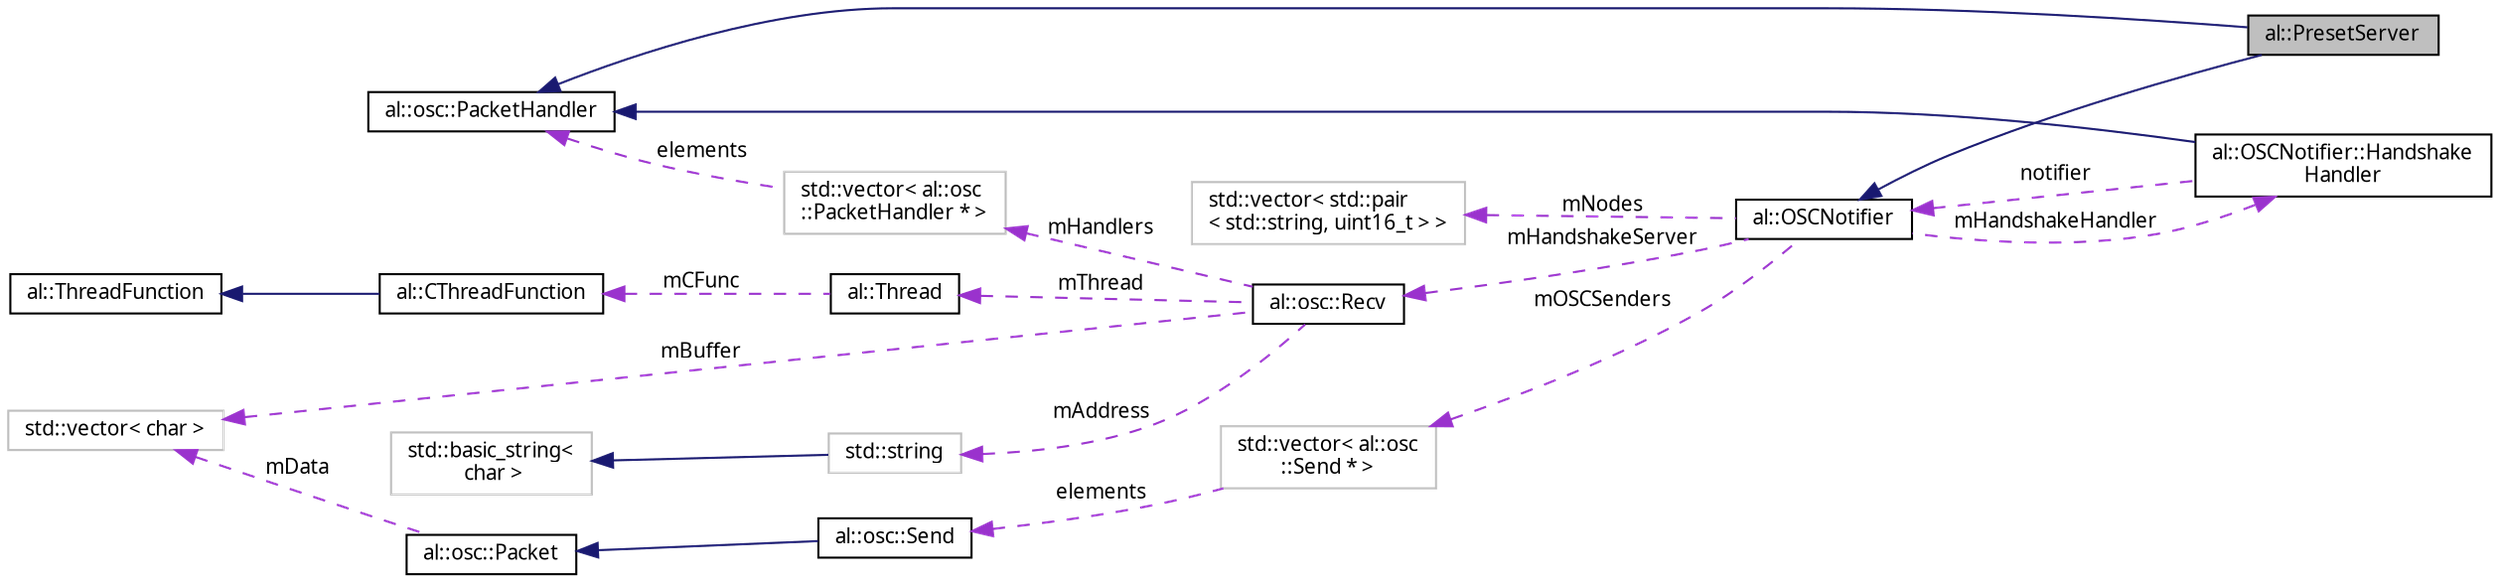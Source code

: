 digraph "al::PresetServer"
{
 // LATEX_PDF_SIZE
  bgcolor="transparent";
  edge [fontname="FreeSans.ttf",fontsize="10",labelfontname="FreeSans.ttf",labelfontsize="10"];
  node [fontname="FreeSans.ttf",fontsize="10",shape=record];
  rankdir="LR";
  Node1 [label="al::PresetServer",height=0.2,width=0.4,color="black", fillcolor="grey75", style="filled", fontcolor="black",tooltip=" "];
  Node2 -> Node1 [dir="back",color="midnightblue",fontsize="10",style="solid",fontname="FreeSans.ttf"];
  Node2 [label="al::osc::PacketHandler",height=0.2,width=0.4,color="black",URL="$classal_1_1osc_1_1_packet_handler.html",tooltip=" "];
  Node3 -> Node1 [dir="back",color="midnightblue",fontsize="10",style="solid",fontname="FreeSans.ttf"];
  Node3 [label="al::OSCNotifier",height=0.2,width=0.4,color="black",URL="$classal_1_1_o_s_c_notifier.html",tooltip=" "];
  Node4 -> Node3 [dir="back",color="darkorchid3",fontsize="10",style="dashed",label=" mHandshakeServer" ,fontname="FreeSans.ttf"];
  Node4 [label="al::osc::Recv",height=0.2,width=0.4,color="black",URL="$classal_1_1osc_1_1_recv.html",tooltip="Socket for receiving OSC packets."];
  Node5 -> Node4 [dir="back",color="darkorchid3",fontsize="10",style="dashed",label=" mBuffer" ,fontname="FreeSans.ttf"];
  Node5 [label="std::vector\< char \>",height=0.2,width=0.4,color="grey75",tooltip=" "];
  Node6 -> Node4 [dir="back",color="darkorchid3",fontsize="10",style="dashed",label=" mHandlers" ,fontname="FreeSans.ttf"];
  Node6 [label="std::vector\< al::osc\l::PacketHandler * \>",height=0.2,width=0.4,color="grey75",tooltip=" "];
  Node2 -> Node6 [dir="back",color="darkorchid3",fontsize="10",style="dashed",label=" elements" ,fontname="FreeSans.ttf"];
  Node7 -> Node4 [dir="back",color="darkorchid3",fontsize="10",style="dashed",label=" mAddress" ,fontname="FreeSans.ttf"];
  Node7 [label="std::string",height=0.2,width=0.4,color="grey75",tooltip="STL class."];
  Node8 -> Node7 [dir="back",color="midnightblue",fontsize="10",style="solid",fontname="FreeSans.ttf"];
  Node8 [label="std::basic_string\<\l char \>",height=0.2,width=0.4,color="grey75",tooltip="STL class."];
  Node9 -> Node4 [dir="back",color="darkorchid3",fontsize="10",style="dashed",label=" mThread" ,fontname="FreeSans.ttf"];
  Node9 [label="al::Thread",height=0.2,width=0.4,color="black",URL="$classal_1_1_thread.html",tooltip=" "];
  Node10 -> Node9 [dir="back",color="darkorchid3",fontsize="10",style="dashed",label=" mCFunc" ,fontname="FreeSans.ttf"];
  Node10 [label="al::CThreadFunction",height=0.2,width=0.4,color="black",URL="$structal_1_1_c_thread_function.html",tooltip="C-style thread function with user data."];
  Node11 -> Node10 [dir="back",color="midnightblue",fontsize="10",style="solid",fontname="FreeSans.ttf"];
  Node11 [label="al::ThreadFunction",height=0.2,width=0.4,color="black",URL="$structal_1_1_thread_function.html",tooltip="Function object interface used by thread."];
  Node12 -> Node3 [dir="back",color="darkorchid3",fontsize="10",style="dashed",label=" mOSCSenders" ,fontname="FreeSans.ttf"];
  Node12 [label="std::vector\< al::osc\l::Send * \>",height=0.2,width=0.4,color="grey75",tooltip=" "];
  Node13 -> Node12 [dir="back",color="darkorchid3",fontsize="10",style="dashed",label=" elements" ,fontname="FreeSans.ttf"];
  Node13 [label="al::osc::Send",height=0.2,width=0.4,color="black",URL="$classal_1_1osc_1_1_send.html",tooltip=" "];
  Node14 -> Node13 [dir="back",color="midnightblue",fontsize="10",style="solid",fontname="FreeSans.ttf"];
  Node14 [label="al::osc::Packet",height=0.2,width=0.4,color="black",URL="$classal_1_1osc_1_1_packet.html",tooltip=" "];
  Node5 -> Node14 [dir="back",color="darkorchid3",fontsize="10",style="dashed",label=" mData" ,fontname="FreeSans.ttf"];
  Node15 -> Node3 [dir="back",color="darkorchid3",fontsize="10",style="dashed",label=" mHandshakeHandler" ,fontname="FreeSans.ttf"];
  Node15 [label="al::OSCNotifier::Handshake\lHandler",height=0.2,width=0.4,color="black",URL="$classal_1_1_o_s_c_notifier_1_1_handshake_handler.html",tooltip=" "];
  Node2 -> Node15 [dir="back",color="midnightblue",fontsize="10",style="solid",fontname="FreeSans.ttf"];
  Node3 -> Node15 [dir="back",color="darkorchid3",fontsize="10",style="dashed",label=" notifier" ,fontname="FreeSans.ttf"];
  Node16 -> Node3 [dir="back",color="darkorchid3",fontsize="10",style="dashed",label=" mNodes" ,fontname="FreeSans.ttf"];
  Node16 [label="std::vector\< std::pair\l\< std::string, uint16_t \> \>",height=0.2,width=0.4,color="grey75",tooltip=" "];
}
